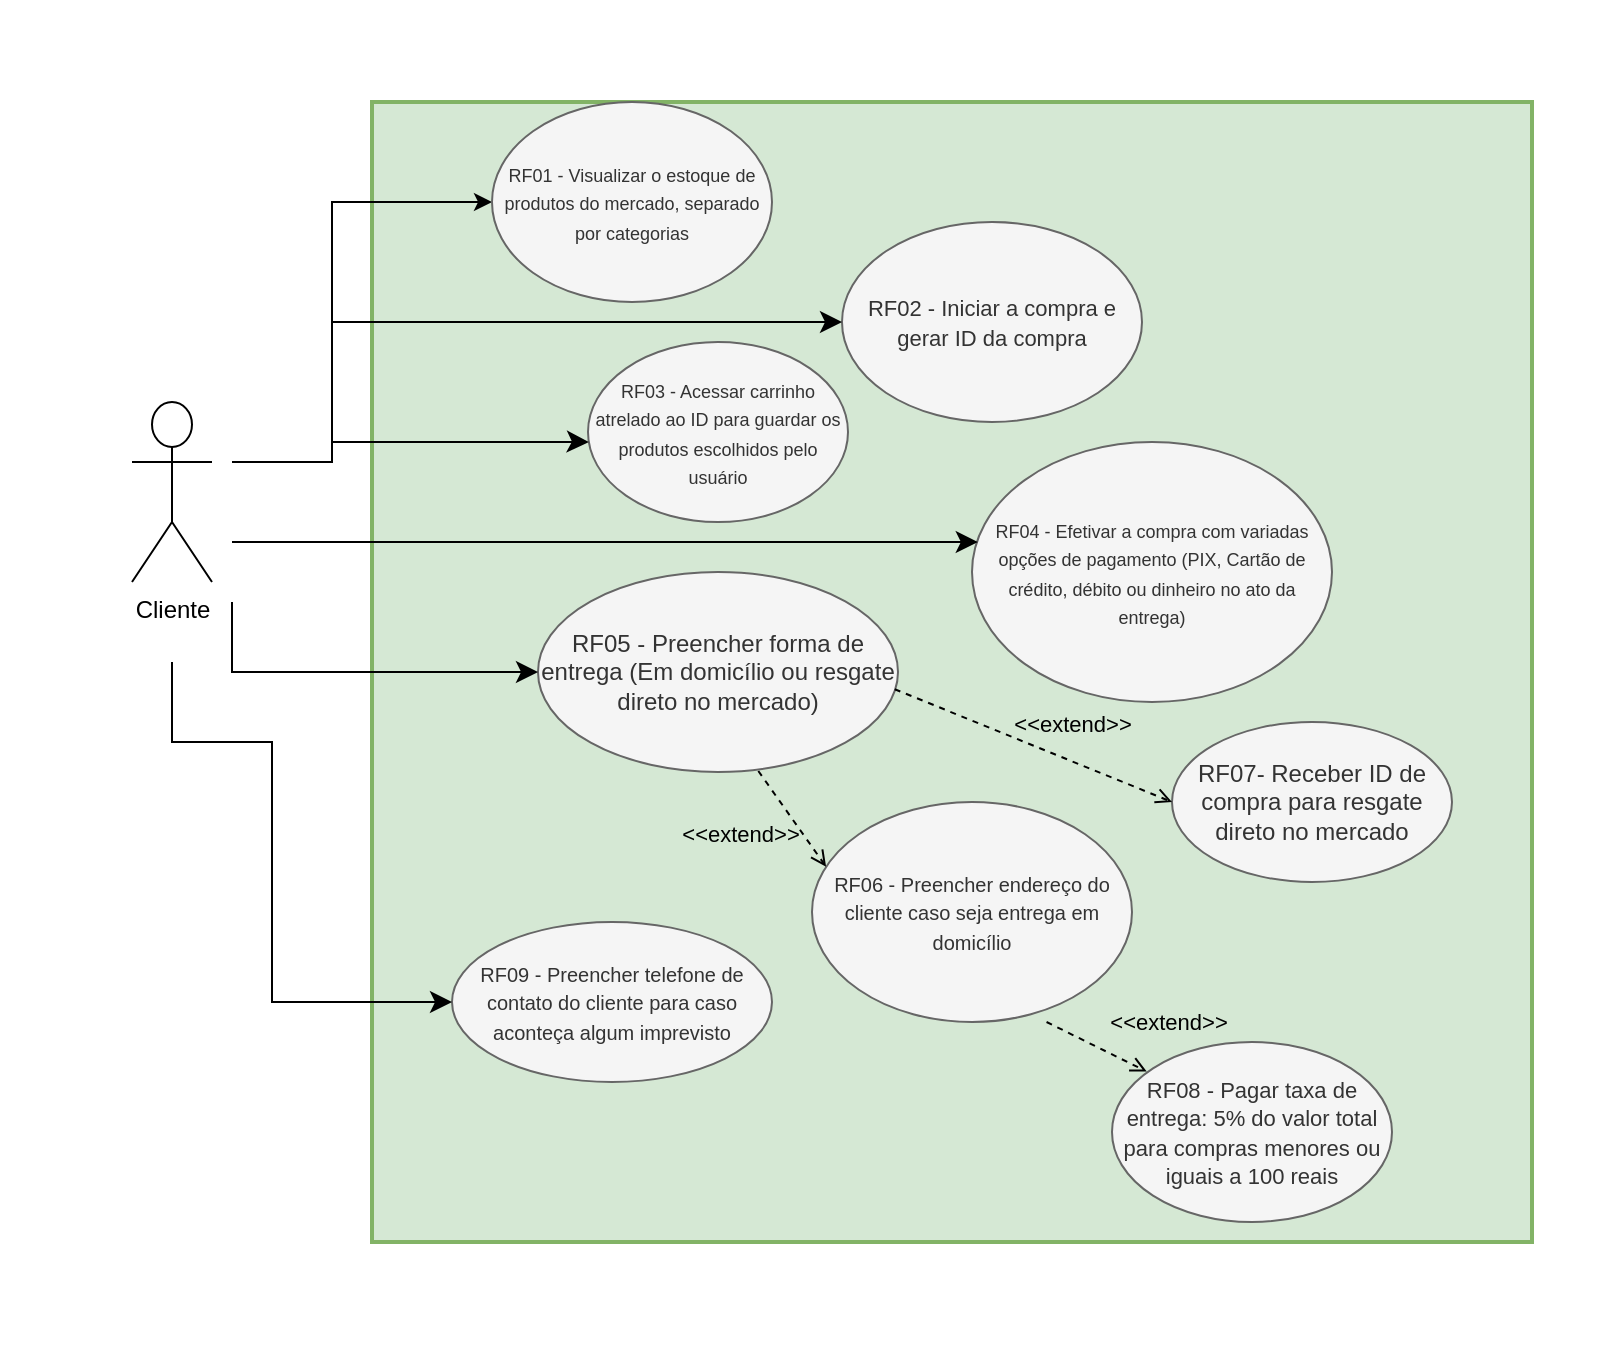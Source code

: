 <mxfile version="27.1.1">
  <diagram name="Página-1" id="4E-mzFiqRBKeItRmrbwK">
    <mxGraphModel dx="2118" dy="711" grid="1" gridSize="10" guides="1" tooltips="1" connect="1" arrows="1" fold="1" page="1" pageScale="1" pageWidth="827" pageHeight="1169" math="0" shadow="0">
      <root>
        <mxCell id="0" />
        <mxCell id="1" parent="0" />
        <mxCell id="2o-7If4g3893sLOwZ9OU-11" value="" style="html=1;whiteSpace=wrap;shadow=0;fillColor=#d5e8d4;strokeWidth=2;strokeColor=#82b366;" vertex="1" parent="1">
          <mxGeometry x="183" y="130" width="580" height="570" as="geometry" />
        </mxCell>
        <mxCell id="2o-7If4g3893sLOwZ9OU-25" style="edgeStyle=orthogonalEdgeStyle;rounded=0;orthogonalLoop=1;jettySize=auto;html=1;entryX=0;entryY=0.5;entryDx=0;entryDy=0;" edge="1" parent="1" target="2o-7If4g3893sLOwZ9OU-2">
          <mxGeometry relative="1" as="geometry">
            <mxPoint x="113" y="310" as="sourcePoint" />
            <Array as="points">
              <mxPoint x="163" y="310" />
              <mxPoint x="163" y="180" />
            </Array>
          </mxGeometry>
        </mxCell>
        <mxCell id="2o-7If4g3893sLOwZ9OU-1" value="Cliente" style="shape=umlActor;verticalLabelPosition=bottom;verticalAlign=top;html=1;" vertex="1" parent="1">
          <mxGeometry x="63" y="280" width="40" height="90" as="geometry" />
        </mxCell>
        <mxCell id="2o-7If4g3893sLOwZ9OU-2" value="&lt;font style=&quot;font-size: 9px;&quot;&gt;RF01 - Visualizar o estoque de produtos do mercado, separado por categorias&lt;/font&gt;" style="ellipse;whiteSpace=wrap;html=1;fillColor=#f5f5f5;fontColor=#333333;strokeColor=#666666;" vertex="1" parent="1">
          <mxGeometry x="243" y="130" width="140" height="100" as="geometry" />
        </mxCell>
        <mxCell id="2o-7If4g3893sLOwZ9OU-3" value="&lt;font style=&quot;font-size: 11px;&quot;&gt;RF02 - Iniciar a compra e gerar ID da compra&lt;/font&gt;" style="ellipse;whiteSpace=wrap;html=1;fillColor=#f5f5f5;fontColor=#333333;strokeColor=#666666;" vertex="1" parent="1">
          <mxGeometry x="418" y="190" width="150" height="100" as="geometry" />
        </mxCell>
        <mxCell id="2o-7If4g3893sLOwZ9OU-4" value="&lt;font style=&quot;font-size: 9px;&quot;&gt;RF04 - Efetivar a compra com variadas opções de pagamento (PIX, Cartão de crédito, débito ou dinheiro no ato da entrega)&lt;/font&gt;" style="ellipse;whiteSpace=wrap;html=1;fillColor=#f5f5f5;fontColor=#333333;strokeColor=#666666;" vertex="1" parent="1">
          <mxGeometry x="483" y="300" width="180" height="130" as="geometry" />
        </mxCell>
        <mxCell id="2o-7If4g3893sLOwZ9OU-5" value="&lt;font style=&quot;font-size: 9px;&quot;&gt;RF03 - Acessar carrinho atrelado ao ID para guardar os produtos escolhidos pelo usuário&lt;/font&gt;" style="ellipse;whiteSpace=wrap;html=1;fillColor=#f5f5f5;fontColor=#333333;strokeColor=#666666;" vertex="1" parent="1">
          <mxGeometry x="291" y="250" width="130" height="90" as="geometry" />
        </mxCell>
        <mxCell id="2o-7If4g3893sLOwZ9OU-6" value="RF05 - Preencher forma de entrega (Em domicílio ou resgate direto no mercado)" style="ellipse;whiteSpace=wrap;html=1;fillColor=#f5f5f5;fontColor=#333333;strokeColor=#666666;" vertex="1" parent="1">
          <mxGeometry x="266" y="365" width="180" height="100" as="geometry" />
        </mxCell>
        <mxCell id="2o-7If4g3893sLOwZ9OU-7" value="&lt;font style=&quot;font-size: 10px;&quot;&gt;RF06 - Preencher endereço do cliente caso seja entrega em domicílio&lt;/font&gt;" style="ellipse;whiteSpace=wrap;html=1;fillColor=#f5f5f5;fontColor=#333333;strokeColor=#666666;" vertex="1" parent="1">
          <mxGeometry x="403" y="480" width="160" height="110" as="geometry" />
        </mxCell>
        <mxCell id="2o-7If4g3893sLOwZ9OU-8" value="RF07- Receber ID de compra para resgate direto no mercado" style="ellipse;whiteSpace=wrap;html=1;fillColor=#f5f5f5;fontColor=#333333;strokeColor=#666666;" vertex="1" parent="1">
          <mxGeometry x="583" y="440" width="140" height="80" as="geometry" />
        </mxCell>
        <mxCell id="2o-7If4g3893sLOwZ9OU-9" value="&lt;font style=&quot;font-size: 10px;&quot;&gt;RF09 - Preencher telefone de contato do cliente para caso aconteça algum imprevisto&lt;/font&gt;" style="ellipse;whiteSpace=wrap;html=1;fillColor=#f5f5f5;fontColor=#333333;strokeColor=#666666;" vertex="1" parent="1">
          <mxGeometry x="223" y="540" width="160" height="80" as="geometry" />
        </mxCell>
        <mxCell id="2o-7If4g3893sLOwZ9OU-10" value="&lt;font style=&quot;font-size: 11px;&quot;&gt;RF08 - Pagar taxa de entrega: 5% do valor total para compras menores ou iguais a 100 reais&lt;/font&gt;" style="ellipse;whiteSpace=wrap;html=1;fillColor=#f5f5f5;fontColor=#333333;strokeColor=#666666;" vertex="1" parent="1">
          <mxGeometry x="553" y="600" width="140" height="90" as="geometry" />
        </mxCell>
        <mxCell id="2o-7If4g3893sLOwZ9OU-26" value="" style="edgeStyle=segmentEdgeStyle;endArrow=classic;html=1;curved=0;rounded=0;endSize=8;startSize=8;sourcePerimeterSpacing=0;targetPerimeterSpacing=0;entryX=0.003;entryY=0.556;entryDx=0;entryDy=0;entryPerimeter=0;" edge="1" parent="1" target="2o-7If4g3893sLOwZ9OU-5">
          <mxGeometry width="100" relative="1" as="geometry">
            <mxPoint x="113" y="310" as="sourcePoint" />
            <mxPoint x="213" y="350" as="targetPoint" />
            <Array as="points">
              <mxPoint x="163" y="310" />
              <mxPoint x="163" y="300" />
              <mxPoint x="290" y="300" />
            </Array>
          </mxGeometry>
        </mxCell>
        <mxCell id="2o-7If4g3893sLOwZ9OU-29" value="" style="edgeStyle=segmentEdgeStyle;endArrow=classic;html=1;curved=0;rounded=0;endSize=8;startSize=8;sourcePerimeterSpacing=0;targetPerimeterSpacing=0;entryX=0;entryY=0.5;entryDx=0;entryDy=0;" edge="1" parent="1" target="2o-7If4g3893sLOwZ9OU-6">
          <mxGeometry width="100" relative="1" as="geometry">
            <mxPoint x="113" y="380" as="sourcePoint" />
            <mxPoint x="223" y="350" as="targetPoint" />
            <Array as="points">
              <mxPoint x="113" y="415" />
            </Array>
          </mxGeometry>
        </mxCell>
        <mxCell id="2o-7If4g3893sLOwZ9OU-32" value="" style="edgeStyle=segmentEdgeStyle;endArrow=classic;html=1;curved=0;rounded=0;endSize=8;startSize=8;sourcePerimeterSpacing=0;targetPerimeterSpacing=0;" edge="1" parent="1" target="2o-7If4g3893sLOwZ9OU-3">
          <mxGeometry width="100" relative="1" as="geometry">
            <mxPoint x="163" y="250" as="sourcePoint" />
            <mxPoint x="223" y="290" as="targetPoint" />
            <Array as="points">
              <mxPoint x="163" y="240" />
            </Array>
          </mxGeometry>
        </mxCell>
        <mxCell id="2o-7If4g3893sLOwZ9OU-33" value="" style="edgeStyle=segmentEdgeStyle;endArrow=classic;html=1;curved=0;rounded=0;endSize=8;startSize=8;sourcePerimeterSpacing=0;targetPerimeterSpacing=0;entryX=0.016;entryY=0.382;entryDx=0;entryDy=0;entryPerimeter=0;" edge="1" parent="1" target="2o-7If4g3893sLOwZ9OU-4">
          <mxGeometry width="100" relative="1" as="geometry">
            <mxPoint x="113" y="350" as="sourcePoint" />
            <mxPoint x="473" y="350" as="targetPoint" />
            <Array as="points" />
          </mxGeometry>
        </mxCell>
        <mxCell id="2o-7If4g3893sLOwZ9OU-34" value="&amp;lt;&amp;lt;extend&amp;gt;&amp;gt;" style="html=1;verticalAlign=bottom;labelBackgroundColor=none;endArrow=open;endFill=0;dashed=1;rounded=0;entryX=0.044;entryY=0.294;entryDx=0;entryDy=0;exitX=0.612;exitY=0.995;exitDx=0;exitDy=0;exitPerimeter=0;entryPerimeter=0;" edge="1" parent="1" source="2o-7If4g3893sLOwZ9OU-6" target="2o-7If4g3893sLOwZ9OU-7">
          <mxGeometry x="-0.04" y="-31" width="160" relative="1" as="geometry">
            <mxPoint x="233" y="550" as="sourcePoint" />
            <mxPoint x="393" y="550" as="targetPoint" />
            <mxPoint as="offset" />
          </mxGeometry>
        </mxCell>
        <mxCell id="2o-7If4g3893sLOwZ9OU-35" value="&amp;lt;&amp;lt;extend&amp;gt;&amp;gt;" style="html=1;verticalAlign=bottom;labelBackgroundColor=none;endArrow=open;endFill=0;dashed=1;rounded=0;entryX=0;entryY=0.5;entryDx=0;entryDy=0;exitX=0.991;exitY=0.586;exitDx=0;exitDy=0;exitPerimeter=0;" edge="1" parent="1" source="2o-7If4g3893sLOwZ9OU-6" target="2o-7If4g3893sLOwZ9OU-8">
          <mxGeometry x="0.23" y="9" width="160" relative="1" as="geometry">
            <mxPoint x="233" y="550" as="sourcePoint" />
            <mxPoint x="393" y="550" as="targetPoint" />
            <mxPoint as="offset" />
          </mxGeometry>
        </mxCell>
        <mxCell id="2o-7If4g3893sLOwZ9OU-36" value="&amp;lt;&amp;lt;extend&amp;gt;&amp;gt;" style="html=1;verticalAlign=bottom;labelBackgroundColor=none;endArrow=open;endFill=0;dashed=1;rounded=0;entryX=0.124;entryY=0.164;entryDx=0;entryDy=0;entryPerimeter=0;exitX=0.733;exitY=1;exitDx=0;exitDy=0;exitPerimeter=0;" edge="1" parent="1" source="2o-7If4g3893sLOwZ9OU-7" target="2o-7If4g3893sLOwZ9OU-10">
          <mxGeometry x="1" y="19" width="160" relative="1" as="geometry">
            <mxPoint x="233" y="640" as="sourcePoint" />
            <mxPoint x="393" y="640" as="targetPoint" />
            <mxPoint x="2" y="1" as="offset" />
          </mxGeometry>
        </mxCell>
        <mxCell id="2o-7If4g3893sLOwZ9OU-37" value="" style="edgeStyle=segmentEdgeStyle;endArrow=classic;html=1;curved=0;rounded=0;endSize=8;startSize=8;sourcePerimeterSpacing=0;targetPerimeterSpacing=0;entryX=0;entryY=0.5;entryDx=0;entryDy=0;" edge="1" parent="1" target="2o-7If4g3893sLOwZ9OU-9">
          <mxGeometry width="100" relative="1" as="geometry">
            <mxPoint x="83" y="410" as="sourcePoint" />
            <mxPoint x="233" y="580" as="targetPoint" />
            <Array as="points">
              <mxPoint x="83" y="450" />
              <mxPoint x="133" y="450" />
              <mxPoint x="133" y="580" />
            </Array>
          </mxGeometry>
        </mxCell>
        <mxCell id="2o-7If4g3893sLOwZ9OU-38" value="&lt;div&gt;&lt;br&gt;&lt;/div&gt;&lt;div&gt;&lt;br&gt;&lt;/div&gt;" style="html=1;whiteSpace=wrap;fillColor=none;strokeColor=#FFFFFF;" vertex="1" parent="1">
          <mxGeometry x="-2" y="80" width="802" height="680" as="geometry" />
        </mxCell>
      </root>
    </mxGraphModel>
  </diagram>
</mxfile>
